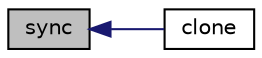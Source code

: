 digraph "sync"
{
  bgcolor="transparent";
  edge [fontname="Helvetica",fontsize="10",labelfontname="Helvetica",labelfontsize="10"];
  node [fontname="Helvetica",fontsize="10",shape=record];
  rankdir="LR";
  Node3429 [label="sync",height=0.2,width=0.4,color="black", fillcolor="grey75", style="filled", fontcolor="black"];
  Node3429 -> Node3430 [dir="back",color="midnightblue",fontsize="10",style="solid",fontname="Helvetica"];
  Node3430 [label="clone",height=0.2,width=0.4,color="black",URL="$a26597.html#af90f98d4c76cb72b3464b60a5d501a8b",tooltip="Clone. "];
}
